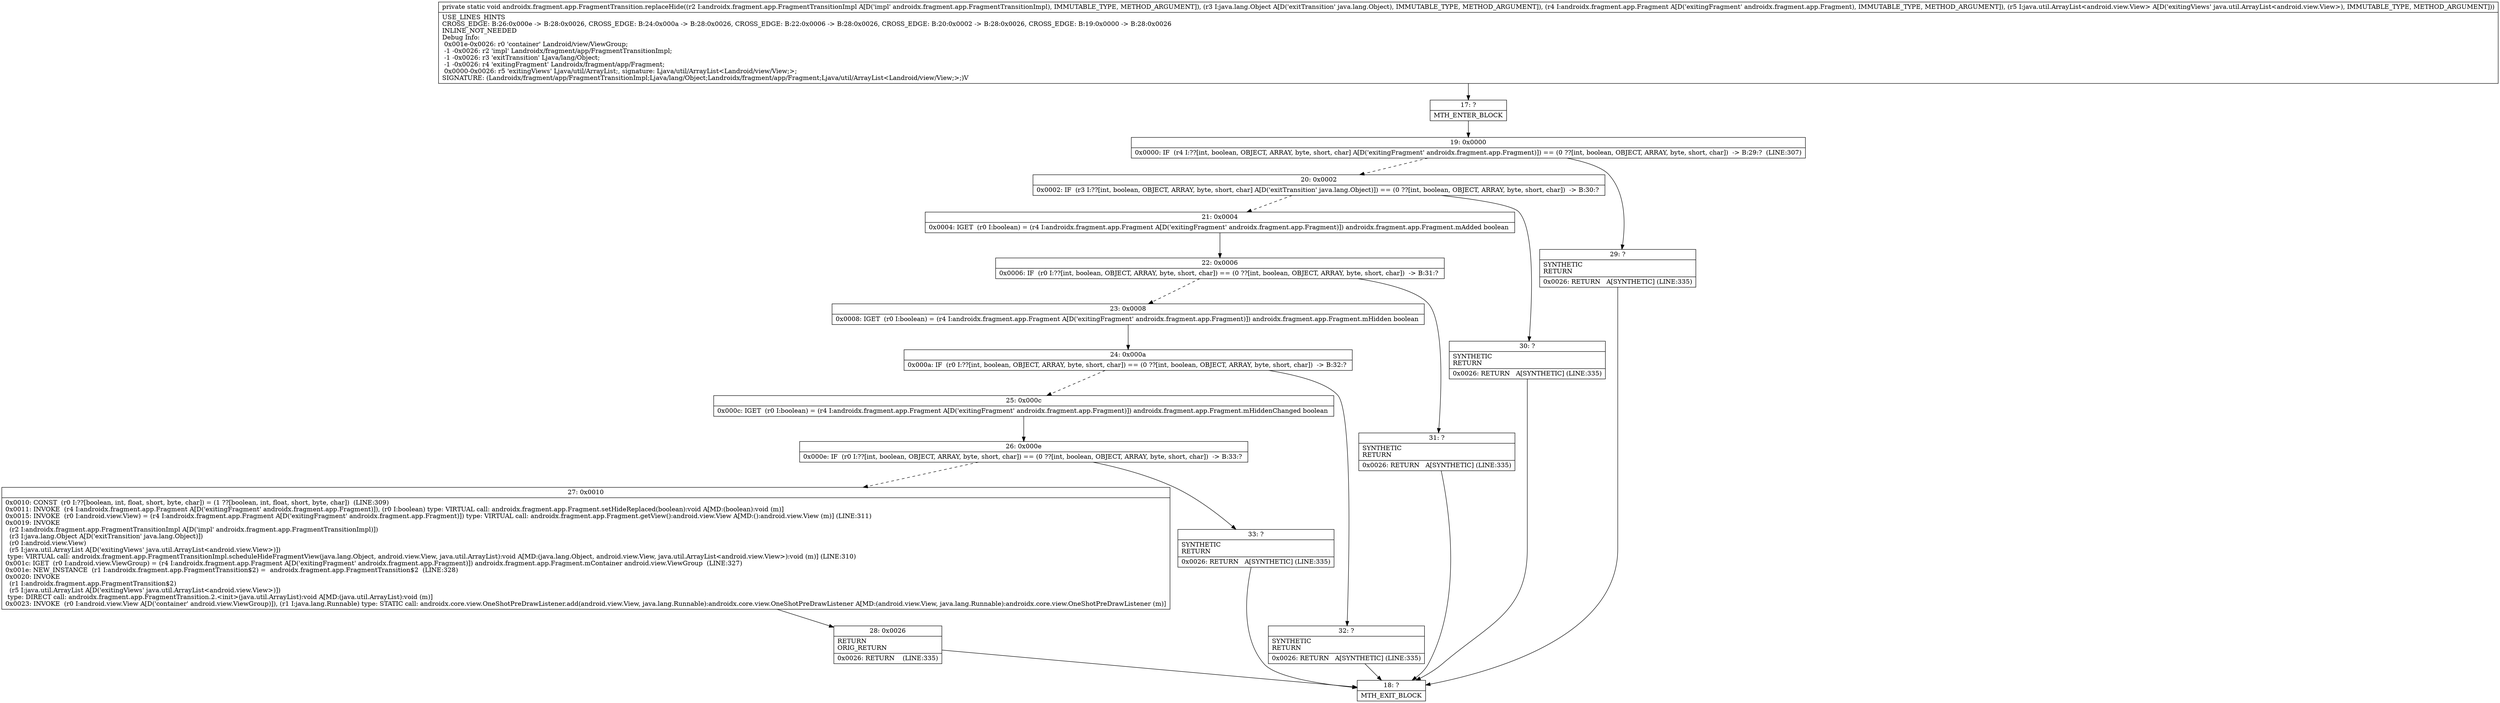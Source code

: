 digraph "CFG forandroidx.fragment.app.FragmentTransition.replaceHide(Landroidx\/fragment\/app\/FragmentTransitionImpl;Ljava\/lang\/Object;Landroidx\/fragment\/app\/Fragment;Ljava\/util\/ArrayList;)V" {
Node_17 [shape=record,label="{17\:\ ?|MTH_ENTER_BLOCK\l}"];
Node_19 [shape=record,label="{19\:\ 0x0000|0x0000: IF  (r4 I:??[int, boolean, OBJECT, ARRAY, byte, short, char] A[D('exitingFragment' androidx.fragment.app.Fragment)]) == (0 ??[int, boolean, OBJECT, ARRAY, byte, short, char])  \-\> B:29:?  (LINE:307)\l}"];
Node_20 [shape=record,label="{20\:\ 0x0002|0x0002: IF  (r3 I:??[int, boolean, OBJECT, ARRAY, byte, short, char] A[D('exitTransition' java.lang.Object)]) == (0 ??[int, boolean, OBJECT, ARRAY, byte, short, char])  \-\> B:30:? \l}"];
Node_21 [shape=record,label="{21\:\ 0x0004|0x0004: IGET  (r0 I:boolean) = (r4 I:androidx.fragment.app.Fragment A[D('exitingFragment' androidx.fragment.app.Fragment)]) androidx.fragment.app.Fragment.mAdded boolean \l}"];
Node_22 [shape=record,label="{22\:\ 0x0006|0x0006: IF  (r0 I:??[int, boolean, OBJECT, ARRAY, byte, short, char]) == (0 ??[int, boolean, OBJECT, ARRAY, byte, short, char])  \-\> B:31:? \l}"];
Node_23 [shape=record,label="{23\:\ 0x0008|0x0008: IGET  (r0 I:boolean) = (r4 I:androidx.fragment.app.Fragment A[D('exitingFragment' androidx.fragment.app.Fragment)]) androidx.fragment.app.Fragment.mHidden boolean \l}"];
Node_24 [shape=record,label="{24\:\ 0x000a|0x000a: IF  (r0 I:??[int, boolean, OBJECT, ARRAY, byte, short, char]) == (0 ??[int, boolean, OBJECT, ARRAY, byte, short, char])  \-\> B:32:? \l}"];
Node_25 [shape=record,label="{25\:\ 0x000c|0x000c: IGET  (r0 I:boolean) = (r4 I:androidx.fragment.app.Fragment A[D('exitingFragment' androidx.fragment.app.Fragment)]) androidx.fragment.app.Fragment.mHiddenChanged boolean \l}"];
Node_26 [shape=record,label="{26\:\ 0x000e|0x000e: IF  (r0 I:??[int, boolean, OBJECT, ARRAY, byte, short, char]) == (0 ??[int, boolean, OBJECT, ARRAY, byte, short, char])  \-\> B:33:? \l}"];
Node_27 [shape=record,label="{27\:\ 0x0010|0x0010: CONST  (r0 I:??[boolean, int, float, short, byte, char]) = (1 ??[boolean, int, float, short, byte, char])  (LINE:309)\l0x0011: INVOKE  (r4 I:androidx.fragment.app.Fragment A[D('exitingFragment' androidx.fragment.app.Fragment)]), (r0 I:boolean) type: VIRTUAL call: androidx.fragment.app.Fragment.setHideReplaced(boolean):void A[MD:(boolean):void (m)]\l0x0015: INVOKE  (r0 I:android.view.View) = (r4 I:androidx.fragment.app.Fragment A[D('exitingFragment' androidx.fragment.app.Fragment)]) type: VIRTUAL call: androidx.fragment.app.Fragment.getView():android.view.View A[MD:():android.view.View (m)] (LINE:311)\l0x0019: INVOKE  \l  (r2 I:androidx.fragment.app.FragmentTransitionImpl A[D('impl' androidx.fragment.app.FragmentTransitionImpl)])\l  (r3 I:java.lang.Object A[D('exitTransition' java.lang.Object)])\l  (r0 I:android.view.View)\l  (r5 I:java.util.ArrayList A[D('exitingViews' java.util.ArrayList\<android.view.View\>)])\l type: VIRTUAL call: androidx.fragment.app.FragmentTransitionImpl.scheduleHideFragmentView(java.lang.Object, android.view.View, java.util.ArrayList):void A[MD:(java.lang.Object, android.view.View, java.util.ArrayList\<android.view.View\>):void (m)] (LINE:310)\l0x001c: IGET  (r0 I:android.view.ViewGroup) = (r4 I:androidx.fragment.app.Fragment A[D('exitingFragment' androidx.fragment.app.Fragment)]) androidx.fragment.app.Fragment.mContainer android.view.ViewGroup  (LINE:327)\l0x001e: NEW_INSTANCE  (r1 I:androidx.fragment.app.FragmentTransition$2) =  androidx.fragment.app.FragmentTransition$2  (LINE:328)\l0x0020: INVOKE  \l  (r1 I:androidx.fragment.app.FragmentTransition$2)\l  (r5 I:java.util.ArrayList A[D('exitingViews' java.util.ArrayList\<android.view.View\>)])\l type: DIRECT call: androidx.fragment.app.FragmentTransition.2.\<init\>(java.util.ArrayList):void A[MD:(java.util.ArrayList):void (m)]\l0x0023: INVOKE  (r0 I:android.view.View A[D('container' android.view.ViewGroup)]), (r1 I:java.lang.Runnable) type: STATIC call: androidx.core.view.OneShotPreDrawListener.add(android.view.View, java.lang.Runnable):androidx.core.view.OneShotPreDrawListener A[MD:(android.view.View, java.lang.Runnable):androidx.core.view.OneShotPreDrawListener (m)]\l}"];
Node_28 [shape=record,label="{28\:\ 0x0026|RETURN\lORIG_RETURN\l|0x0026: RETURN    (LINE:335)\l}"];
Node_18 [shape=record,label="{18\:\ ?|MTH_EXIT_BLOCK\l}"];
Node_33 [shape=record,label="{33\:\ ?|SYNTHETIC\lRETURN\l|0x0026: RETURN   A[SYNTHETIC] (LINE:335)\l}"];
Node_32 [shape=record,label="{32\:\ ?|SYNTHETIC\lRETURN\l|0x0026: RETURN   A[SYNTHETIC] (LINE:335)\l}"];
Node_31 [shape=record,label="{31\:\ ?|SYNTHETIC\lRETURN\l|0x0026: RETURN   A[SYNTHETIC] (LINE:335)\l}"];
Node_30 [shape=record,label="{30\:\ ?|SYNTHETIC\lRETURN\l|0x0026: RETURN   A[SYNTHETIC] (LINE:335)\l}"];
Node_29 [shape=record,label="{29\:\ ?|SYNTHETIC\lRETURN\l|0x0026: RETURN   A[SYNTHETIC] (LINE:335)\l}"];
MethodNode[shape=record,label="{private static void androidx.fragment.app.FragmentTransition.replaceHide((r2 I:androidx.fragment.app.FragmentTransitionImpl A[D('impl' androidx.fragment.app.FragmentTransitionImpl), IMMUTABLE_TYPE, METHOD_ARGUMENT]), (r3 I:java.lang.Object A[D('exitTransition' java.lang.Object), IMMUTABLE_TYPE, METHOD_ARGUMENT]), (r4 I:androidx.fragment.app.Fragment A[D('exitingFragment' androidx.fragment.app.Fragment), IMMUTABLE_TYPE, METHOD_ARGUMENT]), (r5 I:java.util.ArrayList\<android.view.View\> A[D('exitingViews' java.util.ArrayList\<android.view.View\>), IMMUTABLE_TYPE, METHOD_ARGUMENT]))  | USE_LINES_HINTS\lCROSS_EDGE: B:26:0x000e \-\> B:28:0x0026, CROSS_EDGE: B:24:0x000a \-\> B:28:0x0026, CROSS_EDGE: B:22:0x0006 \-\> B:28:0x0026, CROSS_EDGE: B:20:0x0002 \-\> B:28:0x0026, CROSS_EDGE: B:19:0x0000 \-\> B:28:0x0026\lINLINE_NOT_NEEDED\lDebug Info:\l  0x001e\-0x0026: r0 'container' Landroid\/view\/ViewGroup;\l  \-1 \-0x0026: r2 'impl' Landroidx\/fragment\/app\/FragmentTransitionImpl;\l  \-1 \-0x0026: r3 'exitTransition' Ljava\/lang\/Object;\l  \-1 \-0x0026: r4 'exitingFragment' Landroidx\/fragment\/app\/Fragment;\l  0x0000\-0x0026: r5 'exitingViews' Ljava\/util\/ArrayList;, signature: Ljava\/util\/ArrayList\<Landroid\/view\/View;\>;\lSIGNATURE: (Landroidx\/fragment\/app\/FragmentTransitionImpl;Ljava\/lang\/Object;Landroidx\/fragment\/app\/Fragment;Ljava\/util\/ArrayList\<Landroid\/view\/View;\>;)V\l}"];
MethodNode -> Node_17;Node_17 -> Node_19;
Node_19 -> Node_20[style=dashed];
Node_19 -> Node_29;
Node_20 -> Node_21[style=dashed];
Node_20 -> Node_30;
Node_21 -> Node_22;
Node_22 -> Node_23[style=dashed];
Node_22 -> Node_31;
Node_23 -> Node_24;
Node_24 -> Node_25[style=dashed];
Node_24 -> Node_32;
Node_25 -> Node_26;
Node_26 -> Node_27[style=dashed];
Node_26 -> Node_33;
Node_27 -> Node_28;
Node_28 -> Node_18;
Node_33 -> Node_18;
Node_32 -> Node_18;
Node_31 -> Node_18;
Node_30 -> Node_18;
Node_29 -> Node_18;
}

